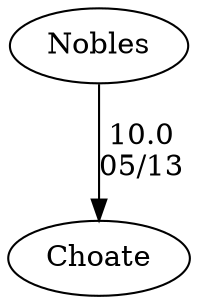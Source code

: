 digraph girls6foursNobles {Nobles [URL="girls6foursNoblesNobles.html"];Choate [URL="girls6foursNoblesChoate.html"];Nobles -> Choate[label="10.0
05/13", weight="90", tooltip="NEIRA Boys & Girls Fours,Northfield Mount Hermon vs Nobles and Choate			
Distance: 1400 m (upriver) Conditions: light current, moderate headwind that lessened for the later races Comments: Race order: B4/G4/B3/G3/B2/G2/B1/G1/B5/G5/G8s/G6/B8s;
Notes: the third and fourth boat races had stronger headwinds and were disrupted by jet ski wakes; later races had lighter winds and fewer wakes so times should not be compared between races.
Girls 8s: 1. Choate 7/8 6:46 2. Nobles 8/9 7:36 
Boys 8s: 1. Nobles 6/7 5:20.6 2. Nobles 8/9 5:46.6
None", URL="http://www.row2k.com/results/resultspage.cfm?UID=652B3C9AB2BB58F02195E68AE982DAB6&cat=5", random="random"]}
